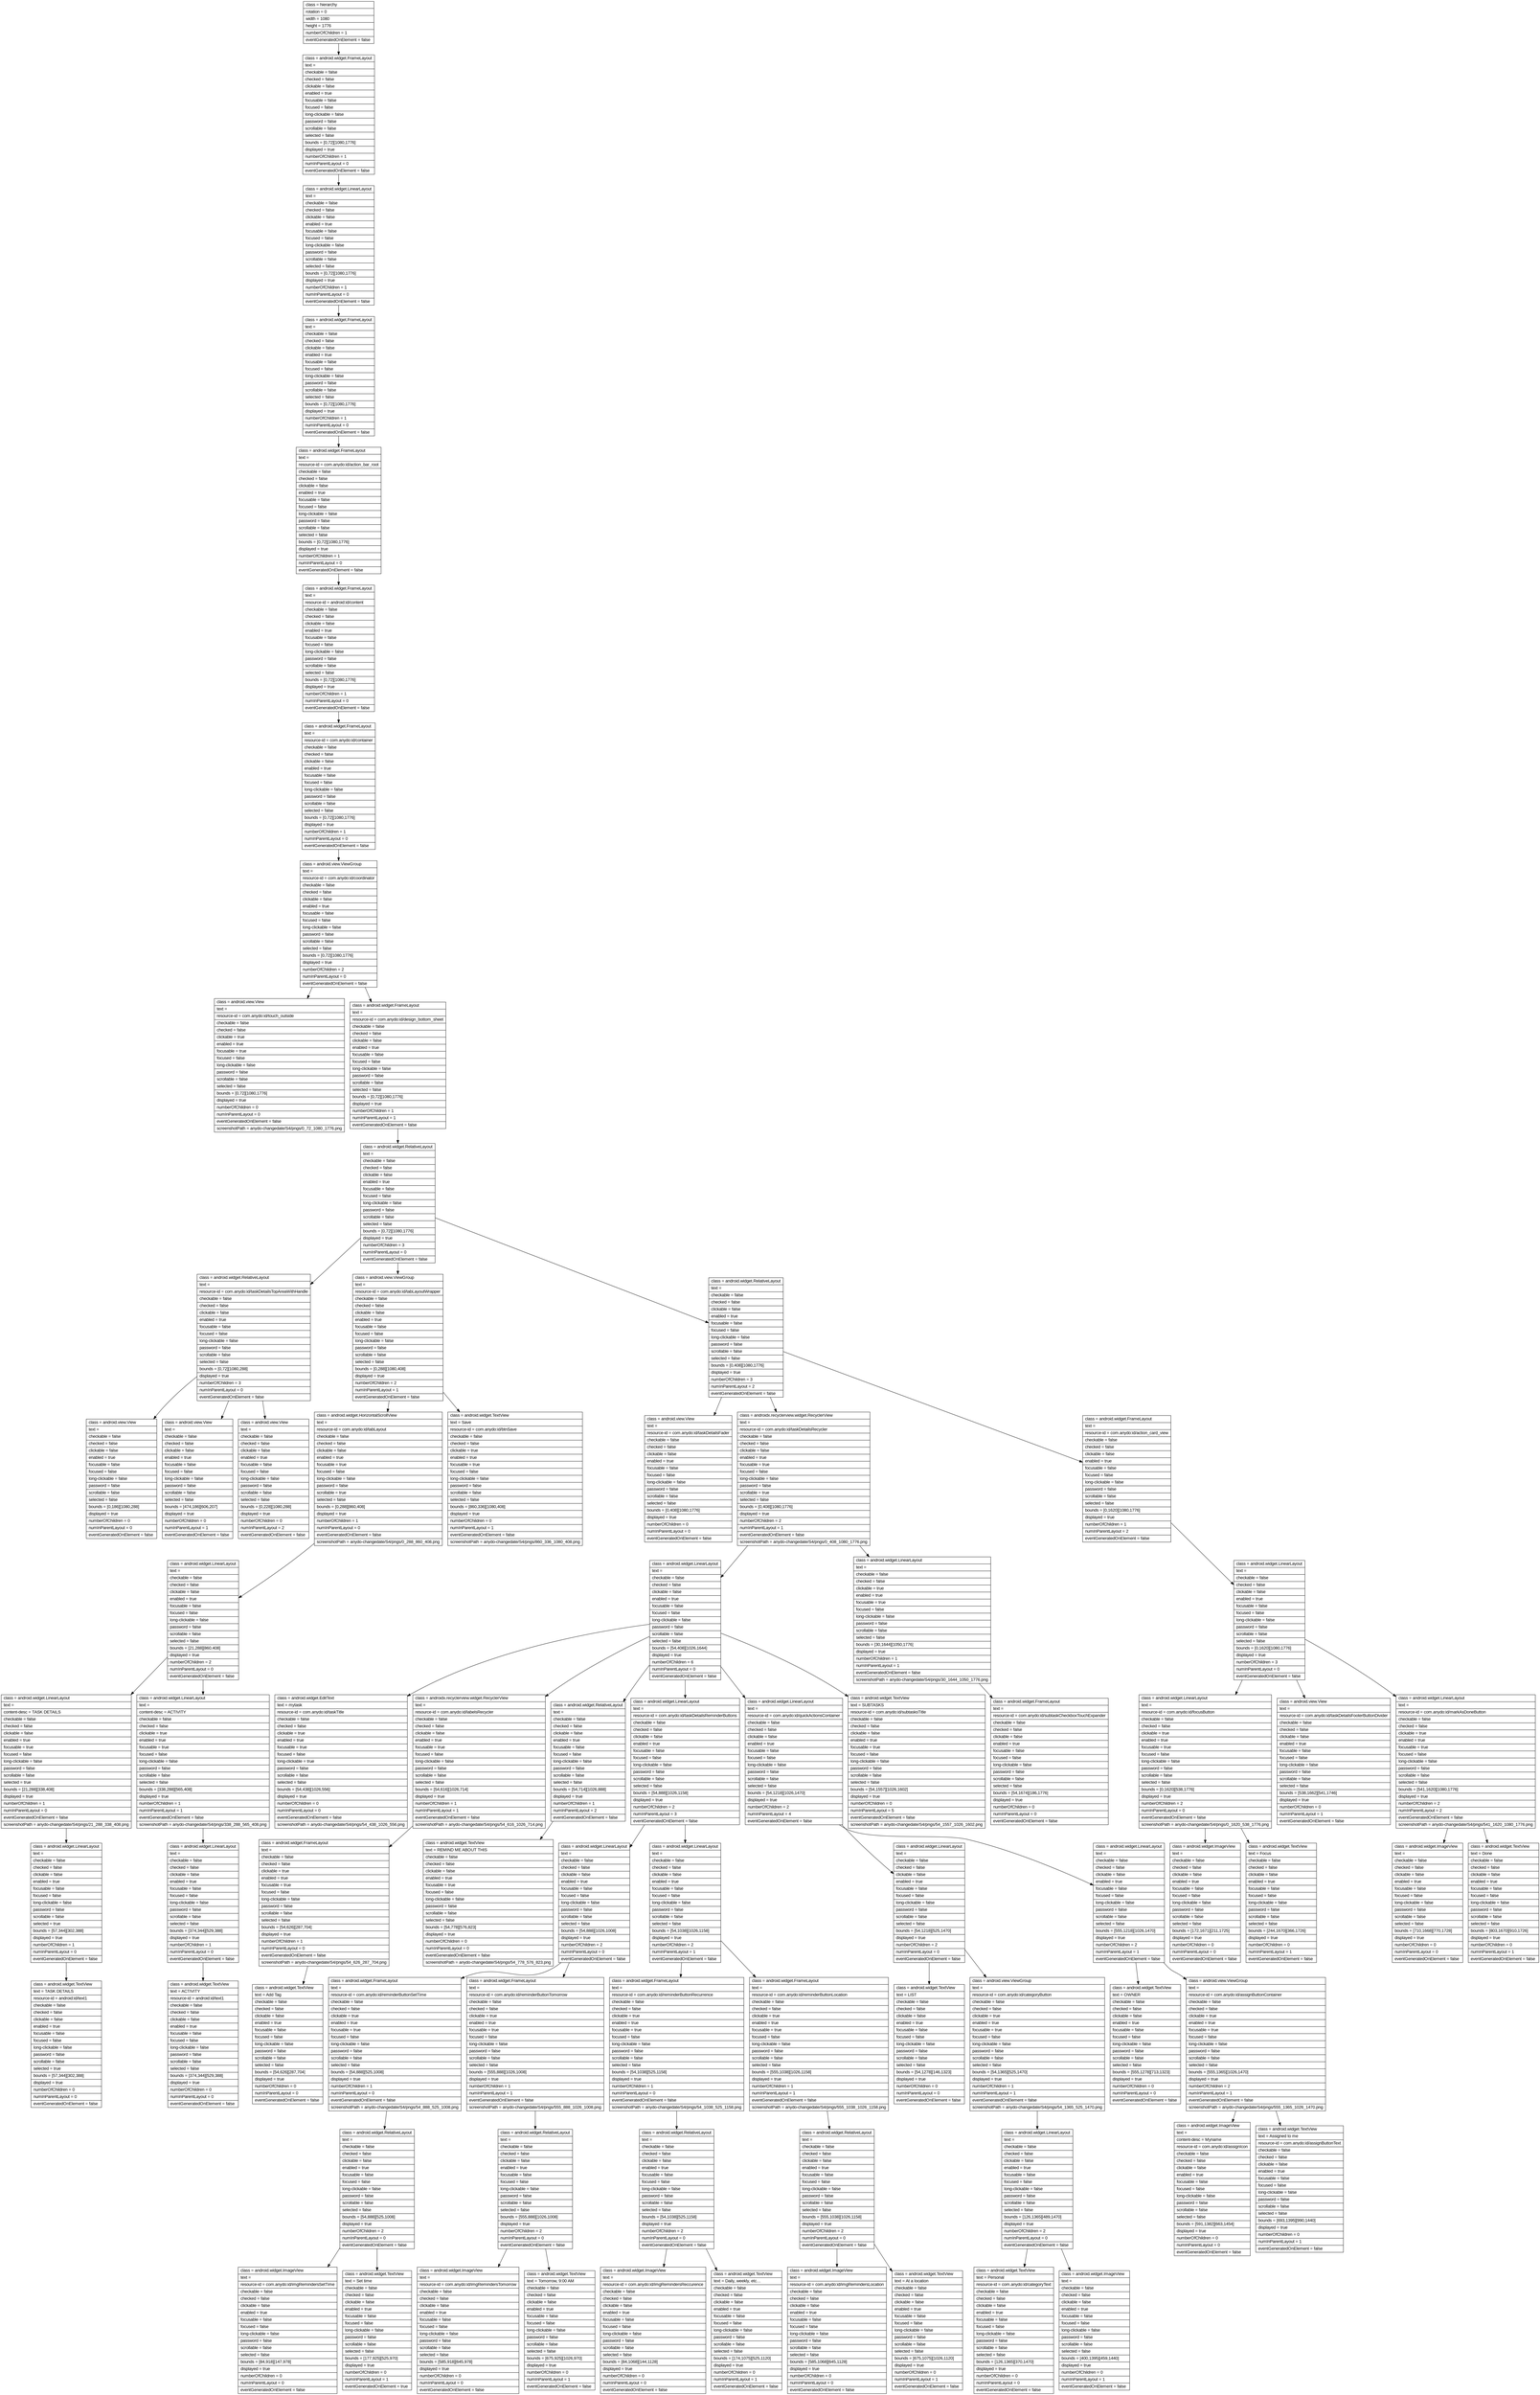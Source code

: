 digraph Layout {

	node [shape=record fontname=Arial];

	0	[label="{class = hierarchy\l|rotation = 0\l|width = 1080\l|height = 1776\l|numberOfChildren = 1\l|eventGeneratedOnElement = false \l}"]
	1	[label="{class = android.widget.FrameLayout\l|text = \l|checkable = false\l|checked = false\l|clickable = false\l|enabled = true\l|focusable = false\l|focused = false\l|long-clickable = false\l|password = false\l|scrollable = false\l|selected = false\l|bounds = [0,72][1080,1776]\l|displayed = true\l|numberOfChildren = 1\l|numInParentLayout = 0\l|eventGeneratedOnElement = false \l}"]
	2	[label="{class = android.widget.LinearLayout\l|text = \l|checkable = false\l|checked = false\l|clickable = false\l|enabled = true\l|focusable = false\l|focused = false\l|long-clickable = false\l|password = false\l|scrollable = false\l|selected = false\l|bounds = [0,72][1080,1776]\l|displayed = true\l|numberOfChildren = 1\l|numInParentLayout = 0\l|eventGeneratedOnElement = false \l}"]
	3	[label="{class = android.widget.FrameLayout\l|text = \l|checkable = false\l|checked = false\l|clickable = false\l|enabled = true\l|focusable = false\l|focused = false\l|long-clickable = false\l|password = false\l|scrollable = false\l|selected = false\l|bounds = [0,72][1080,1776]\l|displayed = true\l|numberOfChildren = 1\l|numInParentLayout = 0\l|eventGeneratedOnElement = false \l}"]
	4	[label="{class = android.widget.FrameLayout\l|text = \l|resource-id = com.anydo:id/action_bar_root\l|checkable = false\l|checked = false\l|clickable = false\l|enabled = true\l|focusable = false\l|focused = false\l|long-clickable = false\l|password = false\l|scrollable = false\l|selected = false\l|bounds = [0,72][1080,1776]\l|displayed = true\l|numberOfChildren = 1\l|numInParentLayout = 0\l|eventGeneratedOnElement = false \l}"]
	5	[label="{class = android.widget.FrameLayout\l|text = \l|resource-id = android:id/content\l|checkable = false\l|checked = false\l|clickable = false\l|enabled = true\l|focusable = false\l|focused = false\l|long-clickable = false\l|password = false\l|scrollable = false\l|selected = false\l|bounds = [0,72][1080,1776]\l|displayed = true\l|numberOfChildren = 1\l|numInParentLayout = 0\l|eventGeneratedOnElement = false \l}"]
	6	[label="{class = android.widget.FrameLayout\l|text = \l|resource-id = com.anydo:id/container\l|checkable = false\l|checked = false\l|clickable = false\l|enabled = true\l|focusable = false\l|focused = false\l|long-clickable = false\l|password = false\l|scrollable = false\l|selected = false\l|bounds = [0,72][1080,1776]\l|displayed = true\l|numberOfChildren = 1\l|numInParentLayout = 0\l|eventGeneratedOnElement = false \l}"]
	7	[label="{class = android.view.ViewGroup\l|text = \l|resource-id = com.anydo:id/coordinator\l|checkable = false\l|checked = false\l|clickable = false\l|enabled = true\l|focusable = false\l|focused = false\l|long-clickable = false\l|password = false\l|scrollable = false\l|selected = false\l|bounds = [0,72][1080,1776]\l|displayed = true\l|numberOfChildren = 2\l|numInParentLayout = 0\l|eventGeneratedOnElement = false \l}"]
	8	[label="{class = android.view.View\l|text = \l|resource-id = com.anydo:id/touch_outside\l|checkable = false\l|checked = false\l|clickable = true\l|enabled = true\l|focusable = true\l|focused = false\l|long-clickable = false\l|password = false\l|scrollable = false\l|selected = false\l|bounds = [0,72][1080,1776]\l|displayed = true\l|numberOfChildren = 0\l|numInParentLayout = 0\l|eventGeneratedOnElement = false \l|screenshotPath = anydo-changedate/S4/pngs/0_72_1080_1776.png\l}"]
	9	[label="{class = android.widget.FrameLayout\l|text = \l|resource-id = com.anydo:id/design_bottom_sheet\l|checkable = false\l|checked = false\l|clickable = false\l|enabled = true\l|focusable = false\l|focused = false\l|long-clickable = false\l|password = false\l|scrollable = false\l|selected = false\l|bounds = [0,72][1080,1776]\l|displayed = true\l|numberOfChildren = 1\l|numInParentLayout = 1\l|eventGeneratedOnElement = false \l}"]
	10	[label="{class = android.widget.RelativeLayout\l|text = \l|checkable = false\l|checked = false\l|clickable = false\l|enabled = true\l|focusable = false\l|focused = false\l|long-clickable = false\l|password = false\l|scrollable = false\l|selected = false\l|bounds = [0,72][1080,1776]\l|displayed = true\l|numberOfChildren = 3\l|numInParentLayout = 0\l|eventGeneratedOnElement = false \l}"]
	11	[label="{class = android.widget.RelativeLayout\l|text = \l|resource-id = com.anydo:id/taskDetailsTopAreaWithHandle\l|checkable = false\l|checked = false\l|clickable = false\l|enabled = true\l|focusable = false\l|focused = false\l|long-clickable = false\l|password = false\l|scrollable = false\l|selected = false\l|bounds = [0,72][1080,288]\l|displayed = true\l|numberOfChildren = 3\l|numInParentLayout = 0\l|eventGeneratedOnElement = false \l}"]
	12	[label="{class = android.view.ViewGroup\l|text = \l|resource-id = com.anydo:id/tabLayoutWrapper\l|checkable = false\l|checked = false\l|clickable = false\l|enabled = true\l|focusable = false\l|focused = false\l|long-clickable = false\l|password = false\l|scrollable = false\l|selected = false\l|bounds = [0,288][1080,408]\l|displayed = true\l|numberOfChildren = 2\l|numInParentLayout = 1\l|eventGeneratedOnElement = false \l}"]
	13	[label="{class = android.widget.RelativeLayout\l|text = \l|checkable = false\l|checked = false\l|clickable = false\l|enabled = true\l|focusable = false\l|focused = false\l|long-clickable = false\l|password = false\l|scrollable = false\l|selected = false\l|bounds = [0,408][1080,1776]\l|displayed = true\l|numberOfChildren = 3\l|numInParentLayout = 2\l|eventGeneratedOnElement = false \l}"]
	14	[label="{class = android.view.View\l|text = \l|checkable = false\l|checked = false\l|clickable = false\l|enabled = true\l|focusable = false\l|focused = false\l|long-clickable = false\l|password = false\l|scrollable = false\l|selected = false\l|bounds = [0,186][1080,288]\l|displayed = true\l|numberOfChildren = 0\l|numInParentLayout = 0\l|eventGeneratedOnElement = false \l}"]
	15	[label="{class = android.view.View\l|text = \l|checkable = false\l|checked = false\l|clickable = false\l|enabled = true\l|focusable = false\l|focused = false\l|long-clickable = false\l|password = false\l|scrollable = false\l|selected = false\l|bounds = [474,186][606,207]\l|displayed = true\l|numberOfChildren = 0\l|numInParentLayout = 1\l|eventGeneratedOnElement = false \l}"]
	16	[label="{class = android.view.View\l|text = \l|checkable = false\l|checked = false\l|clickable = false\l|enabled = true\l|focusable = false\l|focused = false\l|long-clickable = false\l|password = false\l|scrollable = false\l|selected = false\l|bounds = [0,228][1080,288]\l|displayed = true\l|numberOfChildren = 0\l|numInParentLayout = 2\l|eventGeneratedOnElement = false \l}"]
	17	[label="{class = android.widget.HorizontalScrollView\l|text = \l|resource-id = com.anydo:id/tabLayout\l|checkable = false\l|checked = false\l|clickable = false\l|enabled = true\l|focusable = true\l|focused = false\l|long-clickable = false\l|password = false\l|scrollable = true\l|selected = false\l|bounds = [0,288][860,408]\l|displayed = true\l|numberOfChildren = 1\l|numInParentLayout = 0\l|eventGeneratedOnElement = false \l|screenshotPath = anydo-changedate/S4/pngs/0_288_860_408.png\l}"]
	18	[label="{class = android.widget.TextView\l|text = Save\l|resource-id = com.anydo:id/btnSave\l|checkable = false\l|checked = false\l|clickable = true\l|enabled = true\l|focusable = true\l|focused = false\l|long-clickable = false\l|password = false\l|scrollable = false\l|selected = false\l|bounds = [860,336][1080,408]\l|displayed = true\l|numberOfChildren = 0\l|numInParentLayout = 1\l|eventGeneratedOnElement = false \l|screenshotPath = anydo-changedate/S4/pngs/860_336_1080_408.png\l}"]
	19	[label="{class = android.view.View\l|text = \l|resource-id = com.anydo:id/taskDetailsFader\l|checkable = false\l|checked = false\l|clickable = false\l|enabled = true\l|focusable = false\l|focused = false\l|long-clickable = false\l|password = false\l|scrollable = false\l|selected = false\l|bounds = [0,408][1080,1776]\l|displayed = true\l|numberOfChildren = 0\l|numInParentLayout = 0\l|eventGeneratedOnElement = false \l}"]
	20	[label="{class = androidx.recyclerview.widget.RecyclerView\l|text = \l|resource-id = com.anydo:id/taskDetailsRecycler\l|checkable = false\l|checked = false\l|clickable = false\l|enabled = true\l|focusable = true\l|focused = false\l|long-clickable = false\l|password = false\l|scrollable = true\l|selected = false\l|bounds = [0,408][1080,1776]\l|displayed = true\l|numberOfChildren = 2\l|numInParentLayout = 1\l|eventGeneratedOnElement = false \l|screenshotPath = anydo-changedate/S4/pngs/0_408_1080_1776.png\l}"]
	21	[label="{class = android.widget.FrameLayout\l|text = \l|resource-id = com.anydo:id/action_card_view\l|checkable = false\l|checked = false\l|clickable = false\l|enabled = true\l|focusable = false\l|focused = false\l|long-clickable = false\l|password = false\l|scrollable = false\l|selected = false\l|bounds = [0,1620][1080,1776]\l|displayed = true\l|numberOfChildren = 1\l|numInParentLayout = 2\l|eventGeneratedOnElement = false \l}"]
	22	[label="{class = android.widget.LinearLayout\l|text = \l|checkable = false\l|checked = false\l|clickable = false\l|enabled = true\l|focusable = false\l|focused = false\l|long-clickable = false\l|password = false\l|scrollable = false\l|selected = false\l|bounds = [21,288][860,408]\l|displayed = true\l|numberOfChildren = 2\l|numInParentLayout = 0\l|eventGeneratedOnElement = false \l}"]
	23	[label="{class = android.widget.LinearLayout\l|text = \l|checkable = false\l|checked = false\l|clickable = false\l|enabled = true\l|focusable = false\l|focused = false\l|long-clickable = false\l|password = false\l|scrollable = false\l|selected = false\l|bounds = [54,408][1026,1644]\l|displayed = true\l|numberOfChildren = 6\l|numInParentLayout = 0\l|eventGeneratedOnElement = false \l}"]
	24	[label="{class = android.widget.LinearLayout\l|text = \l|checkable = false\l|checked = false\l|clickable = true\l|enabled = true\l|focusable = true\l|focused = false\l|long-clickable = false\l|password = false\l|scrollable = false\l|selected = false\l|bounds = [30,1644][1050,1776]\l|displayed = true\l|numberOfChildren = 1\l|numInParentLayout = 1\l|eventGeneratedOnElement = false \l|screenshotPath = anydo-changedate/S4/pngs/30_1644_1050_1776.png\l}"]
	25	[label="{class = android.widget.LinearLayout\l|text = \l|checkable = false\l|checked = false\l|clickable = false\l|enabled = true\l|focusable = false\l|focused = false\l|long-clickable = false\l|password = false\l|scrollable = false\l|selected = false\l|bounds = [0,1620][1080,1776]\l|displayed = true\l|numberOfChildren = 3\l|numInParentLayout = 0\l|eventGeneratedOnElement = false \l}"]
	26	[label="{class = android.widget.LinearLayout\l|text = \l|content-desc = TASK DETAILS\l|checkable = false\l|checked = false\l|clickable = false\l|enabled = true\l|focusable = true\l|focused = false\l|long-clickable = false\l|password = false\l|scrollable = false\l|selected = true\l|bounds = [21,288][338,408]\l|displayed = true\l|numberOfChildren = 1\l|numInParentLayout = 0\l|eventGeneratedOnElement = false \l|screenshotPath = anydo-changedate/S4/pngs/21_288_338_408.png\l}"]
	27	[label="{class = android.widget.LinearLayout\l|text = \l|content-desc = ACTIVITY\l|checkable = false\l|checked = false\l|clickable = true\l|enabled = true\l|focusable = true\l|focused = false\l|long-clickable = false\l|password = false\l|scrollable = false\l|selected = false\l|bounds = [338,288][565,408]\l|displayed = true\l|numberOfChildren = 1\l|numInParentLayout = 1\l|eventGeneratedOnElement = false \l|screenshotPath = anydo-changedate/S4/pngs/338_288_565_408.png\l}"]
	28	[label="{class = android.widget.EditText\l|text = mytask\l|resource-id = com.anydo:id/taskTitle\l|checkable = false\l|checked = false\l|clickable = true\l|enabled = true\l|focusable = true\l|focused = false\l|long-clickable = true\l|password = false\l|scrollable = false\l|selected = false\l|bounds = [54,438][1026,556]\l|displayed = true\l|numberOfChildren = 0\l|numInParentLayout = 0\l|eventGeneratedOnElement = false \l|screenshotPath = anydo-changedate/S4/pngs/54_438_1026_556.png\l}"]
	29	[label="{class = androidx.recyclerview.widget.RecyclerView\l|text = \l|resource-id = com.anydo:id/labelsRecycler\l|checkable = false\l|checked = false\l|clickable = false\l|enabled = true\l|focusable = true\l|focused = false\l|long-clickable = false\l|password = false\l|scrollable = false\l|selected = false\l|bounds = [54,616][1026,714]\l|displayed = true\l|numberOfChildren = 1\l|numInParentLayout = 1\l|eventGeneratedOnElement = false \l|screenshotPath = anydo-changedate/S4/pngs/54_616_1026_714.png\l}"]
	30	[label="{class = android.widget.RelativeLayout\l|text = \l|checkable = false\l|checked = false\l|clickable = false\l|enabled = true\l|focusable = false\l|focused = false\l|long-clickable = false\l|password = false\l|scrollable = false\l|selected = false\l|bounds = [54,714][1026,888]\l|displayed = true\l|numberOfChildren = 1\l|numInParentLayout = 2\l|eventGeneratedOnElement = false \l}"]
	31	[label="{class = android.widget.LinearLayout\l|text = \l|resource-id = com.anydo:id/taskDetailsReminderButtons\l|checkable = false\l|checked = false\l|clickable = false\l|enabled = true\l|focusable = false\l|focused = false\l|long-clickable = false\l|password = false\l|scrollable = false\l|selected = false\l|bounds = [54,888][1026,1158]\l|displayed = true\l|numberOfChildren = 2\l|numInParentLayout = 3\l|eventGeneratedOnElement = false \l}"]
	32	[label="{class = android.widget.LinearLayout\l|text = \l|resource-id = com.anydo:id/quickActionsContainer\l|checkable = false\l|checked = false\l|clickable = false\l|enabled = true\l|focusable = false\l|focused = false\l|long-clickable = false\l|password = false\l|scrollable = false\l|selected = false\l|bounds = [54,1218][1026,1470]\l|displayed = true\l|numberOfChildren = 2\l|numInParentLayout = 4\l|eventGeneratedOnElement = false \l}"]
	33	[label="{class = android.widget.TextView\l|text = SUBTASKS\l|resource-id = com.anydo:id/subtasksTitle\l|checkable = false\l|checked = false\l|clickable = false\l|enabled = true\l|focusable = true\l|focused = false\l|long-clickable = false\l|password = false\l|scrollable = false\l|selected = false\l|bounds = [54,1557][1026,1602]\l|displayed = true\l|numberOfChildren = 0\l|numInParentLayout = 5\l|eventGeneratedOnElement = false \l|screenshotPath = anydo-changedate/S4/pngs/54_1557_1026_1602.png\l}"]
	34	[label="{class = android.widget.FrameLayout\l|text = \l|resource-id = com.anydo:id/subtaskCheckboxTouchExpander\l|checkable = false\l|checked = false\l|clickable = false\l|enabled = true\l|focusable = false\l|focused = false\l|long-clickable = false\l|password = false\l|scrollable = false\l|selected = false\l|bounds = [54,1674][186,1776]\l|displayed = true\l|numberOfChildren = 0\l|numInParentLayout = 0\l|eventGeneratedOnElement = false \l}"]
	35	[label="{class = android.widget.LinearLayout\l|text = \l|resource-id = com.anydo:id/focusButton\l|checkable = false\l|checked = false\l|clickable = true\l|enabled = true\l|focusable = true\l|focused = false\l|long-clickable = false\l|password = false\l|scrollable = false\l|selected = false\l|bounds = [0,1620][538,1776]\l|displayed = true\l|numberOfChildren = 2\l|numInParentLayout = 0\l|eventGeneratedOnElement = false \l|screenshotPath = anydo-changedate/S4/pngs/0_1620_538_1776.png\l}"]
	36	[label="{class = android.view.View\l|text = \l|resource-id = com.anydo:id/taskDetailsFooterButtonDivider\l|checkable = false\l|checked = false\l|clickable = false\l|enabled = true\l|focusable = false\l|focused = false\l|long-clickable = false\l|password = false\l|scrollable = false\l|selected = false\l|bounds = [538,1662][541,1746]\l|displayed = true\l|numberOfChildren = 0\l|numInParentLayout = 1\l|eventGeneratedOnElement = false \l}"]
	37	[label="{class = android.widget.LinearLayout\l|text = \l|resource-id = com.anydo:id/markAsDoneButton\l|checkable = false\l|checked = false\l|clickable = true\l|enabled = true\l|focusable = true\l|focused = false\l|long-clickable = false\l|password = false\l|scrollable = false\l|selected = false\l|bounds = [541,1620][1080,1776]\l|displayed = true\l|numberOfChildren = 2\l|numInParentLayout = 2\l|eventGeneratedOnElement = false \l|screenshotPath = anydo-changedate/S4/pngs/541_1620_1080_1776.png\l}"]
	38	[label="{class = android.widget.LinearLayout\l|text = \l|checkable = false\l|checked = false\l|clickable = false\l|enabled = true\l|focusable = false\l|focused = false\l|long-clickable = false\l|password = false\l|scrollable = false\l|selected = true\l|bounds = [57,344][302,388]\l|displayed = true\l|numberOfChildren = 1\l|numInParentLayout = 0\l|eventGeneratedOnElement = false \l}"]
	39	[label="{class = android.widget.LinearLayout\l|text = \l|checkable = false\l|checked = false\l|clickable = false\l|enabled = true\l|focusable = false\l|focused = false\l|long-clickable = false\l|password = false\l|scrollable = false\l|selected = false\l|bounds = [374,344][529,388]\l|displayed = true\l|numberOfChildren = 1\l|numInParentLayout = 0\l|eventGeneratedOnElement = false \l}"]
	40	[label="{class = android.widget.FrameLayout\l|text = \l|checkable = false\l|checked = false\l|clickable = true\l|enabled = true\l|focusable = true\l|focused = false\l|long-clickable = false\l|password = false\l|scrollable = false\l|selected = false\l|bounds = [54,626][287,704]\l|displayed = true\l|numberOfChildren = 1\l|numInParentLayout = 0\l|eventGeneratedOnElement = false \l|screenshotPath = anydo-changedate/S4/pngs/54_626_287_704.png\l}"]
	41	[label="{class = android.widget.TextView\l|text = REMIND ME ABOUT THIS\l|checkable = false\l|checked = false\l|clickable = false\l|enabled = true\l|focusable = true\l|focused = false\l|long-clickable = false\l|password = false\l|scrollable = false\l|selected = false\l|bounds = [54,778][576,823]\l|displayed = true\l|numberOfChildren = 0\l|numInParentLayout = 0\l|eventGeneratedOnElement = false \l|screenshotPath = anydo-changedate/S4/pngs/54_778_576_823.png\l}"]
	42	[label="{class = android.widget.LinearLayout\l|text = \l|checkable = false\l|checked = false\l|clickable = false\l|enabled = true\l|focusable = false\l|focused = false\l|long-clickable = false\l|password = false\l|scrollable = false\l|selected = false\l|bounds = [54,888][1026,1008]\l|displayed = true\l|numberOfChildren = 2\l|numInParentLayout = 0\l|eventGeneratedOnElement = false \l}"]
	43	[label="{class = android.widget.LinearLayout\l|text = \l|checkable = false\l|checked = false\l|clickable = false\l|enabled = true\l|focusable = false\l|focused = false\l|long-clickable = false\l|password = false\l|scrollable = false\l|selected = false\l|bounds = [54,1038][1026,1158]\l|displayed = true\l|numberOfChildren = 2\l|numInParentLayout = 1\l|eventGeneratedOnElement = false \l}"]
	44	[label="{class = android.widget.LinearLayout\l|text = \l|checkable = false\l|checked = false\l|clickable = false\l|enabled = true\l|focusable = false\l|focused = false\l|long-clickable = false\l|password = false\l|scrollable = false\l|selected = false\l|bounds = [54,1218][525,1470]\l|displayed = true\l|numberOfChildren = 2\l|numInParentLayout = 0\l|eventGeneratedOnElement = false \l}"]
	45	[label="{class = android.widget.LinearLayout\l|text = \l|checkable = false\l|checked = false\l|clickable = false\l|enabled = true\l|focusable = false\l|focused = false\l|long-clickable = false\l|password = false\l|scrollable = false\l|selected = false\l|bounds = [555,1218][1026,1470]\l|displayed = true\l|numberOfChildren = 2\l|numInParentLayout = 1\l|eventGeneratedOnElement = false \l}"]
	46	[label="{class = android.widget.ImageView\l|text = \l|checkable = false\l|checked = false\l|clickable = false\l|enabled = true\l|focusable = false\l|focused = false\l|long-clickable = false\l|password = false\l|scrollable = false\l|selected = false\l|bounds = [172,1671][211,1725]\l|displayed = true\l|numberOfChildren = 0\l|numInParentLayout = 0\l|eventGeneratedOnElement = false \l}"]
	47	[label="{class = android.widget.TextView\l|text = Focus\l|checkable = false\l|checked = false\l|clickable = false\l|enabled = true\l|focusable = false\l|focused = false\l|long-clickable = false\l|password = false\l|scrollable = false\l|selected = false\l|bounds = [244,1670][366,1726]\l|displayed = true\l|numberOfChildren = 0\l|numInParentLayout = 1\l|eventGeneratedOnElement = false \l}"]
	48	[label="{class = android.widget.ImageView\l|text = \l|checkable = false\l|checked = false\l|clickable = false\l|enabled = true\l|focusable = false\l|focused = false\l|long-clickable = false\l|password = false\l|scrollable = false\l|selected = false\l|bounds = [710,1668][770,1728]\l|displayed = true\l|numberOfChildren = 0\l|numInParentLayout = 0\l|eventGeneratedOnElement = false \l}"]
	49	[label="{class = android.widget.TextView\l|text = Done\l|checkable = false\l|checked = false\l|clickable = false\l|enabled = true\l|focusable = false\l|focused = false\l|long-clickable = false\l|password = false\l|scrollable = false\l|selected = false\l|bounds = [803,1670][910,1726]\l|displayed = true\l|numberOfChildren = 0\l|numInParentLayout = 1\l|eventGeneratedOnElement = false \l}"]
	50	[label="{class = android.widget.TextView\l|text = TASK DETAILS\l|resource-id = android:id/text1\l|checkable = false\l|checked = false\l|clickable = false\l|enabled = true\l|focusable = false\l|focused = false\l|long-clickable = false\l|password = false\l|scrollable = false\l|selected = true\l|bounds = [57,344][302,388]\l|displayed = true\l|numberOfChildren = 0\l|numInParentLayout = 0\l|eventGeneratedOnElement = false \l}"]
	51	[label="{class = android.widget.TextView\l|text = ACTIVITY\l|resource-id = android:id/text1\l|checkable = false\l|checked = false\l|clickable = false\l|enabled = true\l|focusable = false\l|focused = false\l|long-clickable = false\l|password = false\l|scrollable = false\l|selected = false\l|bounds = [374,344][529,388]\l|displayed = true\l|numberOfChildren = 0\l|numInParentLayout = 0\l|eventGeneratedOnElement = false \l}"]
	52	[label="{class = android.widget.TextView\l|text = Add Tag\l|checkable = false\l|checked = false\l|clickable = false\l|enabled = true\l|focusable = false\l|focused = false\l|long-clickable = false\l|password = false\l|scrollable = false\l|selected = false\l|bounds = [54,626][287,704]\l|displayed = true\l|numberOfChildren = 0\l|numInParentLayout = 0\l|eventGeneratedOnElement = false \l}"]
	53	[label="{class = android.widget.FrameLayout\l|text = \l|resource-id = com.anydo:id/reminderButtonSetTime\l|checkable = false\l|checked = false\l|clickable = true\l|enabled = true\l|focusable = true\l|focused = false\l|long-clickable = false\l|password = false\l|scrollable = false\l|selected = false\l|bounds = [54,888][525,1008]\l|displayed = true\l|numberOfChildren = 1\l|numInParentLayout = 0\l|eventGeneratedOnElement = false \l|screenshotPath = anydo-changedate/S4/pngs/54_888_525_1008.png\l}"]
	54	[label="{class = android.widget.FrameLayout\l|text = \l|resource-id = com.anydo:id/reminderButtonTomorrow\l|checkable = false\l|checked = false\l|clickable = true\l|enabled = true\l|focusable = true\l|focused = false\l|long-clickable = false\l|password = false\l|scrollable = false\l|selected = false\l|bounds = [555,888][1026,1008]\l|displayed = true\l|numberOfChildren = 1\l|numInParentLayout = 1\l|eventGeneratedOnElement = false \l|screenshotPath = anydo-changedate/S4/pngs/555_888_1026_1008.png\l}"]
	55	[label="{class = android.widget.FrameLayout\l|text = \l|resource-id = com.anydo:id/reminderButtonRecurrence\l|checkable = false\l|checked = false\l|clickable = true\l|enabled = true\l|focusable = true\l|focused = false\l|long-clickable = false\l|password = false\l|scrollable = false\l|selected = false\l|bounds = [54,1038][525,1158]\l|displayed = true\l|numberOfChildren = 1\l|numInParentLayout = 0\l|eventGeneratedOnElement = false \l|screenshotPath = anydo-changedate/S4/pngs/54_1038_525_1158.png\l}"]
	56	[label="{class = android.widget.FrameLayout\l|text = \l|resource-id = com.anydo:id/reminderButtonLocation\l|checkable = false\l|checked = false\l|clickable = true\l|enabled = true\l|focusable = true\l|focused = false\l|long-clickable = false\l|password = false\l|scrollable = false\l|selected = false\l|bounds = [555,1038][1026,1158]\l|displayed = true\l|numberOfChildren = 1\l|numInParentLayout = 1\l|eventGeneratedOnElement = false \l|screenshotPath = anydo-changedate/S4/pngs/555_1038_1026_1158.png\l}"]
	57	[label="{class = android.widget.TextView\l|text = LIST\l|checkable = false\l|checked = false\l|clickable = false\l|enabled = true\l|focusable = false\l|focused = false\l|long-clickable = false\l|password = false\l|scrollable = false\l|selected = false\l|bounds = [54,1278][146,1323]\l|displayed = true\l|numberOfChildren = 0\l|numInParentLayout = 0\l|eventGeneratedOnElement = false \l}"]
	58	[label="{class = android.view.ViewGroup\l|text = \l|resource-id = com.anydo:id/categoryButton\l|checkable = false\l|checked = false\l|clickable = true\l|enabled = true\l|focusable = true\l|focused = false\l|long-clickable = false\l|password = false\l|scrollable = false\l|selected = false\l|bounds = [54,1365][525,1470]\l|displayed = true\l|numberOfChildren = 1\l|numInParentLayout = 1\l|eventGeneratedOnElement = false \l|screenshotPath = anydo-changedate/S4/pngs/54_1365_525_1470.png\l}"]
	59	[label="{class = android.widget.TextView\l|text = OWNER\l|checkable = false\l|checked = false\l|clickable = false\l|enabled = true\l|focusable = false\l|focused = false\l|long-clickable = false\l|password = false\l|scrollable = false\l|selected = false\l|bounds = [555,1278][713,1323]\l|displayed = true\l|numberOfChildren = 0\l|numInParentLayout = 0\l|eventGeneratedOnElement = false \l}"]
	60	[label="{class = android.view.ViewGroup\l|text = \l|resource-id = com.anydo:id/assignButtonContainer\l|checkable = false\l|checked = false\l|clickable = true\l|enabled = true\l|focusable = true\l|focused = false\l|long-clickable = false\l|password = false\l|scrollable = false\l|selected = false\l|bounds = [555,1365][1026,1470]\l|displayed = true\l|numberOfChildren = 2\l|numInParentLayout = 1\l|eventGeneratedOnElement = false \l|screenshotPath = anydo-changedate/S4/pngs/555_1365_1026_1470.png\l}"]
	61	[label="{class = android.widget.RelativeLayout\l|text = \l|checkable = false\l|checked = false\l|clickable = false\l|enabled = true\l|focusable = false\l|focused = false\l|long-clickable = false\l|password = false\l|scrollable = false\l|selected = false\l|bounds = [54,888][525,1008]\l|displayed = true\l|numberOfChildren = 2\l|numInParentLayout = 0\l|eventGeneratedOnElement = false \l}"]
	62	[label="{class = android.widget.RelativeLayout\l|text = \l|checkable = false\l|checked = false\l|clickable = false\l|enabled = true\l|focusable = false\l|focused = false\l|long-clickable = false\l|password = false\l|scrollable = false\l|selected = false\l|bounds = [555,888][1026,1008]\l|displayed = true\l|numberOfChildren = 2\l|numInParentLayout = 0\l|eventGeneratedOnElement = false \l}"]
	63	[label="{class = android.widget.RelativeLayout\l|text = \l|checkable = false\l|checked = false\l|clickable = false\l|enabled = true\l|focusable = false\l|focused = false\l|long-clickable = false\l|password = false\l|scrollable = false\l|selected = false\l|bounds = [54,1038][525,1158]\l|displayed = true\l|numberOfChildren = 2\l|numInParentLayout = 0\l|eventGeneratedOnElement = false \l}"]
	64	[label="{class = android.widget.RelativeLayout\l|text = \l|checkable = false\l|checked = false\l|clickable = false\l|enabled = true\l|focusable = false\l|focused = false\l|long-clickable = false\l|password = false\l|scrollable = false\l|selected = false\l|bounds = [555,1038][1026,1158]\l|displayed = true\l|numberOfChildren = 2\l|numInParentLayout = 0\l|eventGeneratedOnElement = false \l}"]
	65	[label="{class = android.widget.LinearLayout\l|text = \l|checkable = false\l|checked = false\l|clickable = false\l|enabled = true\l|focusable = false\l|focused = false\l|long-clickable = false\l|password = false\l|scrollable = false\l|selected = false\l|bounds = [126,1365][489,1470]\l|displayed = true\l|numberOfChildren = 2\l|numInParentLayout = 0\l|eventGeneratedOnElement = false \l}"]
	66	[label="{class = android.widget.ImageView\l|text = \l|content-desc = Myname\l|resource-id = com.anydo:id/assignIcon\l|checkable = false\l|checked = false\l|clickable = false\l|enabled = true\l|focusable = false\l|focused = false\l|long-clickable = false\l|password = false\l|scrollable = false\l|selected = false\l|bounds = [591,1382][663,1454]\l|displayed = true\l|numberOfChildren = 0\l|numInParentLayout = 0\l|eventGeneratedOnElement = false \l}"]
	67	[label="{class = android.widget.TextView\l|text = Assigned to me\l|resource-id = com.anydo:id/assignButtonText\l|checkable = false\l|checked = false\l|clickable = false\l|enabled = true\l|focusable = false\l|focused = false\l|long-clickable = false\l|password = false\l|scrollable = false\l|selected = false\l|bounds = [693,1395][990,1440]\l|displayed = true\l|numberOfChildren = 0\l|numInParentLayout = 1\l|eventGeneratedOnElement = false \l}"]
	68	[label="{class = android.widget.ImageView\l|text = \l|resource-id = com.anydo:id/imgRemindersSetTime\l|checkable = false\l|checked = false\l|clickable = false\l|enabled = true\l|focusable = false\l|focused = false\l|long-clickable = false\l|password = false\l|scrollable = false\l|selected = false\l|bounds = [84,918][147,978]\l|displayed = true\l|numberOfChildren = 0\l|numInParentLayout = 0\l|eventGeneratedOnElement = false \l}"]
	69	[label="{class = android.widget.TextView\l|text = Set time\l|checkable = false\l|checked = false\l|clickable = false\l|enabled = true\l|focusable = false\l|focused = false\l|long-clickable = false\l|password = false\l|scrollable = false\l|selected = false\l|bounds = [177,925][525,970]\l|displayed = true\l|numberOfChildren = 0\l|numInParentLayout = 1\l|eventGeneratedOnElement = true \l}"]
	70	[label="{class = android.widget.ImageView\l|text = \l|resource-id = com.anydo:id/imgRemindersTomorrow\l|checkable = false\l|checked = false\l|clickable = false\l|enabled = true\l|focusable = false\l|focused = false\l|long-clickable = false\l|password = false\l|scrollable = false\l|selected = false\l|bounds = [585,918][645,978]\l|displayed = true\l|numberOfChildren = 0\l|numInParentLayout = 0\l|eventGeneratedOnElement = false \l}"]
	71	[label="{class = android.widget.TextView\l|text = Tomorrow, 9:00 AM\l|checkable = false\l|checked = false\l|clickable = false\l|enabled = true\l|focusable = false\l|focused = false\l|long-clickable = false\l|password = false\l|scrollable = false\l|selected = false\l|bounds = [675,925][1026,970]\l|displayed = true\l|numberOfChildren = 0\l|numInParentLayout = 1\l|eventGeneratedOnElement = false \l}"]
	72	[label="{class = android.widget.ImageView\l|text = \l|resource-id = com.anydo:id/imgRemindersReccurence\l|checkable = false\l|checked = false\l|clickable = false\l|enabled = true\l|focusable = false\l|focused = false\l|long-clickable = false\l|password = false\l|scrollable = false\l|selected = false\l|bounds = [84,1068][144,1128]\l|displayed = true\l|numberOfChildren = 0\l|numInParentLayout = 0\l|eventGeneratedOnElement = false \l}"]
	73	[label="{class = android.widget.TextView\l|text = Daily, weekly, etc…\l|checkable = false\l|checked = false\l|clickable = false\l|enabled = true\l|focusable = false\l|focused = false\l|long-clickable = false\l|password = false\l|scrollable = false\l|selected = false\l|bounds = [174,1075][525,1120]\l|displayed = true\l|numberOfChildren = 0\l|numInParentLayout = 1\l|eventGeneratedOnElement = false \l}"]
	74	[label="{class = android.widget.ImageView\l|text = \l|resource-id = com.anydo:id/imgRemindersLocation\l|checkable = false\l|checked = false\l|clickable = false\l|enabled = true\l|focusable = false\l|focused = false\l|long-clickable = false\l|password = false\l|scrollable = false\l|selected = false\l|bounds = [585,1068][645,1128]\l|displayed = true\l|numberOfChildren = 0\l|numInParentLayout = 0\l|eventGeneratedOnElement = false \l}"]
	75	[label="{class = android.widget.TextView\l|text = At a location\l|checkable = false\l|checked = false\l|clickable = false\l|enabled = true\l|focusable = false\l|focused = false\l|long-clickable = false\l|password = false\l|scrollable = false\l|selected = false\l|bounds = [675,1075][1026,1120]\l|displayed = true\l|numberOfChildren = 0\l|numInParentLayout = 1\l|eventGeneratedOnElement = false \l}"]
	76	[label="{class = android.widget.TextView\l|text = Personal\l|resource-id = com.anydo:id/categoryText\l|checkable = false\l|checked = false\l|clickable = false\l|enabled = true\l|focusable = false\l|focused = false\l|long-clickable = false\l|password = false\l|scrollable = false\l|selected = false\l|bounds = [126,1365][370,1470]\l|displayed = true\l|numberOfChildren = 0\l|numInParentLayout = 0\l|eventGeneratedOnElement = false \l}"]
	77	[label="{class = android.widget.ImageView\l|text = \l|checkable = false\l|checked = false\l|clickable = false\l|enabled = true\l|focusable = false\l|focused = false\l|long-clickable = false\l|password = false\l|scrollable = false\l|selected = false\l|bounds = [400,1395][459,1440]\l|displayed = true\l|numberOfChildren = 0\l|numInParentLayout = 1\l|eventGeneratedOnElement = false \l}"]


	0 -> 1
	1 -> 2
	2 -> 3
	3 -> 4
	4 -> 5
	5 -> 6
	6 -> 7
	7 -> 8
	7 -> 9
	9 -> 10
	10 -> 11
	10 -> 12
	10 -> 13
	11 -> 14
	11 -> 15
	11 -> 16
	12 -> 17
	12 -> 18
	13 -> 19
	13 -> 20
	13 -> 21
	17 -> 22
	20 -> 23
	20 -> 24
	21 -> 25
	22 -> 26
	22 -> 27
	23 -> 28
	23 -> 29
	23 -> 30
	23 -> 31
	23 -> 32
	23 -> 33
	24 -> 34
	25 -> 35
	25 -> 36
	25 -> 37
	26 -> 38
	27 -> 39
	29 -> 40
	30 -> 41
	31 -> 42
	31 -> 43
	32 -> 44
	32 -> 45
	35 -> 46
	35 -> 47
	37 -> 48
	37 -> 49
	38 -> 50
	39 -> 51
	40 -> 52
	42 -> 53
	42 -> 54
	43 -> 55
	43 -> 56
	44 -> 57
	44 -> 58
	45 -> 59
	45 -> 60
	53 -> 61
	54 -> 62
	55 -> 63
	56 -> 64
	58 -> 65
	60 -> 66
	60 -> 67
	61 -> 68
	61 -> 69
	62 -> 70
	62 -> 71
	63 -> 72
	63 -> 73
	64 -> 74
	64 -> 75
	65 -> 76
	65 -> 77


}